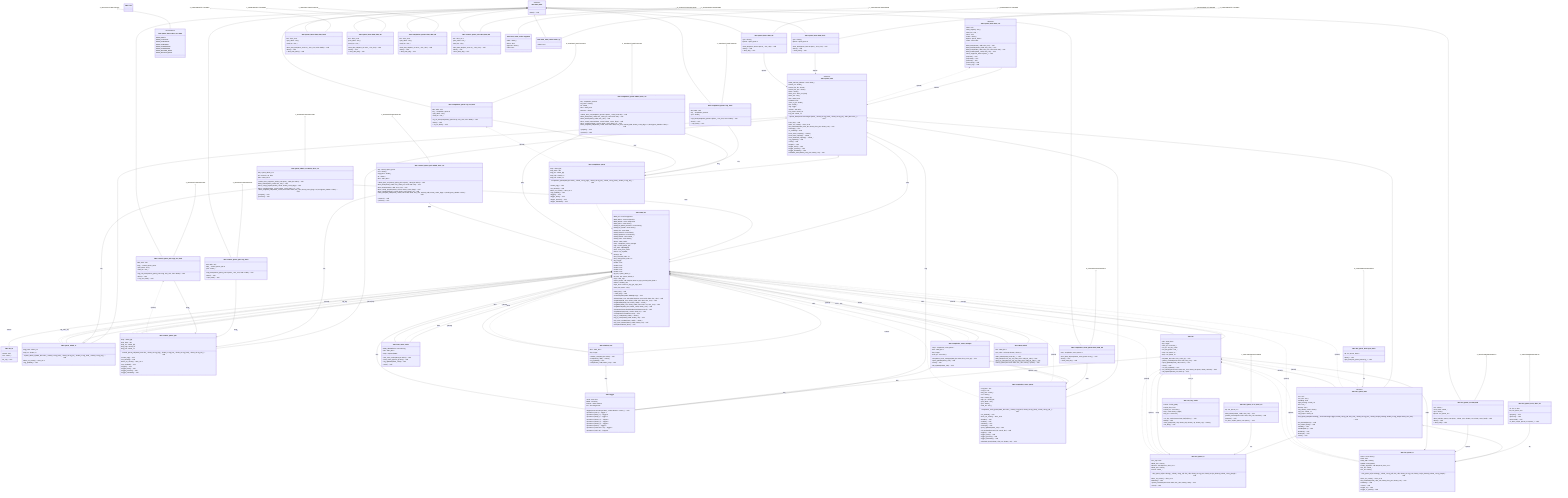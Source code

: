 classDiagram
    class C_0000386084317123652512["i40e::dma_base"]
    class C_0000386084317123652512 {
        <<abstract>>
        +done() : void*
    }
    class C_0000289207247874986057["i40e::int_ev"]
    class C_0000289207247874986057 {
        +int_ev() : void
        +armed : bool
        +vec : uint16_t
    }
    class C_0001003942791255495555["i40e::logger"]
    class C_0001003942791255495555 {
        +logger(const std::string & label_, nicbm::Runner * runner_) : void
        +operator<<(char c) : logger &
        +operator<<(int32_t c) : logger &
        +operator<<(uint8_t i) : logger &
        +operator<<(uint16_t i) : logger &
        +operator<<(uint32_t i) : logger &
        +operator<<(uint64_t i) : logger &
        +operator<<(bool c) : logger &
        +operator<<(const char * str) : logger &
        +operator<<(void * str) : logger &
        +endl : const char
        #label : std::string
        #runner : nicbm::Runner *
        #ss : std::stringstream
    }
    class C_0000919830575773330865["i40e::queue_base"]
    class C_0000919830575773330865 {
        <<abstract>>
        +queue_base(const std::string & qname_, uint32_t & reg_head_, uint32_t & reg_tail_, e810_bm & dev_) : void
        #ctxs_init() : void
        #desc_ctx_create() : desc_ctx &*
        #do_writeback(uint32_t first_idx, uint32_t first_pos, uint32_t cnt) : void
        #interrupt() : void
        +is_enabled() : bool
        #max_active_capacity() : uint32_t
        #max_fetch_capacity() : uint32_t
        #max_writeback_capacity() : uint32_t
        +reg_updated() : void
        +reset() : void
        #trigger() : void
        #trigger_fetch() : void
        #trigger_process() : void
        #trigger_writeback() : void
        #writeback_done(uint32_t first_pos, uint32_t cnt) : void
        #MAX_ACTIVE_DESCS : const uint32_t
        #active_cnt : uint32_t
        #active_first_idx : uint32_t
        #active_first_pos : uint32_t
        #base : uint64_t
        #desc_ctxs : desc_ctx *[128]
        #desc_len : size_t
        #dev : e810_bm &
        #enabled : bool
        +host_cq_pa : uint64_t
        #len : uint32_t
        +log : logger
        +qname : std::string
        #reg_head : uint32_t &
        #reg_tail : uint32_t &
    }
    class C_0001241611728661794294["i40e::queue_base::desc_ctx"]
    class C_0001241611728661794294 {
        <<abstract>>
        #data_fetch(uint64_t addr, size_t len) : void
        #data_fetched(uint64_t addr, size_t len) : void
        #data_write(uint64_t addr, size_t len, const void * buf) : void
        #data_written(uint64_t addr, size_t len) : void
        +desc_ctx(queue_base & queue_) : void
        +prepare() : void
        +prepared() : void
        +process() : void*
        +processed() : void
        +~desc_ctx() : void
        +data : void *
        +data_capacity : size_t
        +data_len : size_t
        +desc : void *
        +index : uint32_t
        #queue : queue_base &
        +state : enum state
    }
    class C_0000745729693198478003["i40e::queue_base::desc_ctx::state"]
    class C_0000745729693198478003 {
        <<enumeration>>
        DESC_EMPTY
        DESC_FETCHING
        DESC_PREPARING
        DESC_PREPARED
        DESC_PROCESSING
        DESC_PROCESSED
        DESC_WRITING_BACK
        DESC_WRITTEN_BACK
    }
    class C_0000611941175840043508["i40e::queue_base::dma_fetch"]
    class C_0000611941175840043508 {
        +dma_fetch(queue_base & queue_, size_t len) : void
        +done() : void
        +~dma_fetch() : void
        +pos : uint32_t
        #queue : queue_base &
    }
    class C_0001192002937225533140["i40e::queue_base::dma_wb"]
    class C_0001192002937225533140 {
        +dma_wb(queue_base & queue_, size_t len) : void
        +done() : void
        +~dma_wb() : void
        +pos : uint32_t
        #queue : queue_base &
    }
    class C_0000775142547048794812["i40e::queue_base::dma_data_fetch"]
    class C_0000775142547048794812 {
        +dma_data_fetch(desc_ctx & ctx_, size_t len, void * buffer) : void
        +done() : void
        +~dma_data_fetch() : void
        #ctx : desc_ctx &
        +part_offset : size_t
        +total_len : size_t
    }
    class C_0002024357221638127978["i40e::queue_base::dma_data_wb"]
    class C_0002024357221638127978 {
        +dma_data_wb(desc_ctx & ctx_, size_t len) : void
        +done() : void
        +~dma_data_wb() : void
        #ctx : desc_ctx &
        +part_offset : size_t
        +total_len : size_t
    }
    class C_0002003870449232317281["i40e::queue_admin_tx"]
    class C_0002003870449232317281 {
        +queue_admin_tx(e810_bm & dev_, uint64_t & reg_base_, uint32_t & reg_len_, uint32_t & reg_head_, uint32_t & reg_tail_) : void
        #desc_ctx_create() : desc_ctx &
        +reg_updated() : void
        #reg_base : uint64_t &
        #reg_len : uint32_t &
    }
    class C_0000526151086617649148["i40e::queue_admin_tx::admin_desc_ctx"]
    class C_0000526151086617649148 {
        +admin_desc_ctx(queue_admin_tx & queue_, e810_bm & dev) : void
        #data_written(uint64_t addr, size_t len) : void
        #desc_compl_prepare(uint16_t retval, uint16_t extra_flags) : void
        #desc_complete(uint16_t retval, uint16_t extra_flags = 0) : void
        #desc_complete_indir(uint16_t retval, const void * data, size_t len, uint16_t extra_flags = 0, bool ignore_datalen = false) : void
        +prepare() : void
        +process() : void
        #aq : queue_admin_tx &
        #d : struct ice_aq_desc *
        #dev : e810_bm &
    }
    class C_0000530677309574264448["i40e::completion_queue"]
    class C_0000530677309574264448 {
        +completion_queue(e810_bm & dev_, uint32_t & reg_high_, uint32_t & reg_low_, uint32_t & reg_head_, uint32_t & reg_tail_) : void
        +create_cqp() : void
        +ctx_fetched() : void
        #desc_ctx_create() : desc_ctx &
        +reg_updated() : void
        +trigger() : void
        +trigger_fetch() : void
        +trigger_process() : void
        +trigger_writeback() : void
        #cqe : uint64_t[8]
        #cqe_base : u64
        #cqp_ctx : uint64_t[8]
        #reg_high : uint32_t &
        #reg_low : uint32_t &
    }
    class C_0000924227832482089144["i40e::completion_queue::admin_desc_ctx"]
    class C_0000924227832482089144 {
        +admin_desc_ctx(completion_queue & queue_, e810_bm & dev) : void
        #data_write(uint64_t addr, size_t data_len, const void * buf) : void
        #data_written(uint64_t addr, size_t len) : void
        #desc_compl_prepare(uint16_t retval, uint16_t extra_flags) : void
        #desc_complete(uint16_t retval, uint16_t extra_flags = 0) : void
        #desc_complete_indir(uint16_t retval, const void * data, size_t len, u64 buf_addr, uint16_t extra_flags = 0, bool ignore_datalen = false) : void
        +prepare() : void
        +process() : void
        #aq : completion_queue &
        #cq_base : uint64_t
        #d : uint64_t *
        #dev : e810_bm &
        #wcursor : uint32_t
    }
    class C_0000289190385320360042["i40e::completion_queue::dma_data_wb"]
    class C_0000289190385320360042 {
        +dma_data_wb(desc_ctx & ctx_, size_t len) : void
        +done() : void
        +~dma_data_wb() : void
        #ctx : desc_ctx &
        +part_offset : size_t
        +total_len : size_t
    }
    class C_0001497667813054379307["i40e::completion_queue::cqe_fetch"]
    class C_0001497667813054379307 {
        +cqe_fetch(completion_queue & queue_, size_t len, void * buffer) : void
        +done() : void
        +~cqe_fetch() : void
        #buf_addr : void *
        #cq_ : completion_queue &
        +pos : uint32_t
    }
    class C_0001103294864601894106["i40e::completion_queue::cq_ctx_fetch"]
    class C_0001103294864601894106 {
        +cq_ctx_fetch(completion_queue & cq, size_t len, void * buffer) : void
        +done() : void
        +~cq_ctx_fetch() : void
        #buf_addr : void *
        #cq_ : completion_queue &
        +part_offset : size_t
        +total_len : size_t
    }
    class C_0000195475260203211066["i40e::control_queue_pair"]
    class C_0000195475260203211066 {
        +control_queue_pair(e810_bm & dev_, uint32_t & reg_high_, uint32_t & reg_low_, uint32_t & reg_head_, uint32_t & reg_tail_) : void
        +create_cqp() : void
        +ctx_fetched() : void
        #desc_ctx_create() : desc_ctx &
        +reg_updated() : void
        +trigger() : void
        +trigger_fetch() : void
        +trigger_process() : void
        +trigger_writeback() : void
        #cqe : uint64_t[8]
        #cqe_base : u64
        #cqp_ctx : uint64_t[8]
        #reg_high : uint32_t &
        #reg_low : uint32_t &
    }
    class C_0000803425317550470696["i40e::control_queue_pair::admin_desc_ctx"]
    class C_0000803425317550470696 {
        +admin_desc_ctx(control_queue_pair & queue_, e810_bm & dev) : void
        #data_write(uint64_t addr, size_t data_len, const void * buf) : void
        #data_written(uint64_t addr, size_t len) : void
        #desc_compl_prepare(uint16_t retval, uint16_t extra_flags) : void
        #desc_complete(uint16_t retval, uint16_t extra_flags = 0) : void
        #desc_complete_indir(uint16_t retval, const void * data, size_t len, u64 buf_addr, uint16_t extra_flags = 0, bool ignore_datalen = false) : void
        +prepare() : void
        +process() : void
        #aq : control_queue_pair &
        #cnt : uint32_t
        #cqp_base : uint64_t
        #d : uint64_t *
        #dev : e810_bm &
    }
    class C_0000232736345182519158["i40e::control_queue_pair::dma_data_wb"]
    class C_0000232736345182519158 {
        +dma_data_wb(desc_ctx & ctx_, size_t len) : void
        +done() : void
        +~dma_data_wb() : void
        #ctx : desc_ctx &
        +part_offset : size_t
        +total_len : size_t
    }
    class C_0001792372639563177743["i40e::control_queue_pair::cqe_fetch"]
    class C_0001792372639563177743 {
        +cqe_fetch(control_queue_pair & queue_, size_t len, void * buffer) : void
        +done() : void
        +~cqe_fetch() : void
        #buf_addr : void *
        #cqp_ : control_queue_pair &
        +pos : uint32_t
    }
    class C_0000960597573376293968["i40e::control_queue_pair::cqp_ctx_fetch"]
    class C_0000960597573376293968 {
        +cqp_ctx_fetch(control_queue_pair & cqp, size_t len, void * buffer) : void
        +done() : void
        +~cqp_ctx_fetch() : void
        #buf_addr : void *
        #cqp_ : control_queue_pair &
        +part_offset : size_t
        +total_len : size_t
    }
    class C_0001335912639478337919["i40e::completion_event_queue"]
    class C_0001335912639478337919 {
        +completion_event_queue(e810_bm & dev_, uint64_t ceq_base, uint32_t & reg_head_, uint32_t & reg_tail_) : void
        +ctx_fetched() : void
        +desc_ctx_create() : desc_ctx &
        +disable() : void
        +enable() : void
        +initialize() : void
        +interrupt() : void
        +qena_updated(uint16_t idx) : void
        +tail_updated(u32 msix_idx, u32 itr_idx) : void
        +trigger() : void
        +trigger_fetch() : void
        +trigger_process() : void
        +trigger_writeback() : void
        +writeback_done(uint32_t first_pos, uint32_t cnt) : void
        +ceq_base : u64
        +ceq_id : u32
        #ceq_size : uint64_t
        +cnt : uint32_t
        #cqe : uint64_t[8]
        #cqp_ctx : uint64_t[8]
        +part_offset : size_t
        +pos : uint32_t
        +total_len : size_t
    }
    class C_0001075818780252436545["i40e::completion_event_queue::dma_data_wb"]
    class C_0001075818780252436545 {
        +dma_data_wb(completion_event_queue & ceq_) : void
        +done() : void
        +~dma_data_wb() : void
        #ceq : completion_event_queue &
    }
    class C_0002230002073081656889["i40e::host_mem_cache"]
    class C_0002230002073081656889 {
        +host_mem_cache(e810_bm & dev) : void
        +issue_mem_op(mem_op & op) : void
        +reg_updated(uint64_t addr) : void
        +reset() : void
        #MAX_SEGMENTS : const uint16_t
        #dev : e810_bm &
        #segs : segment[4096]
    }
    class C_0002077940046411990756["i40e::host_mem_cache::segment"]
    class C_0002077940046411990756 {
        +addr : uint64_t
        +direct : bool
        +pgcount : uint16_t
        +valid : bool
    }
    class C_0001504307703237712490["i40e::host_mem_cache::mem_op"]
    class C_0001504307703237712490 {
        +failed : bool
    }
    class C_0000353990412923195528["i40e::lan_queue_base"]
    class C_0000353990412923195528 {
        <<abstract>>
        +lan_queue_base(lan & lanmgr_, const std::string & qtype, uint32_t & reg_tail, size_t idx_, uint32_t & reg_ena_, uint32_t & fpm_basereg, uint32_t & reg_intqctl, uint16_t ctx_size) : void
        #ctx_fetched(bool rx) : void
        #ctx_written_back() : void
        +disable() : void
        +enable(bool rx) : void
        #initialize() : void*
        #interrupt() : void
        +reset() : void
        +ctx : void *
        +ctx_size : size_t
        +enabling : bool
        +fpm_basereg : uint32_t &
        +idx : size_t
        #lanmgr : lan &
        +reg_dummy_head : uint32_t
        +reg_ena : uint32_t &
        +reg_intqctl : uint32_t &
    }
    class C_0001647595505869839315["i40e::lan_queue_base::qctx_fetch"]
    class C_0001647595505869839315 {
        +done() : void
        +qctx_fetch(lan_queue_base & lq_) : void
        +lq : lan_queue_base &
    }
    class C_0000752485586291469764["i40e::lan_queue_tx"]
    class C_0000752485586291469764 {
        +lan_queue_tx(lan & lanmgr_, uint32_t & reg_tail, size_t idx, uint32_t & reg_ena, uint32_t & fpm_basereg, uint32_t & reg_intqctl) : void
        #desc_ctx_create() : desc_ctx &
        #do_writeback(uint32_t first_idx, uint32_t first_pos, uint32_t cnt) : void
        #initialize() : void
        +reset() : void
        #trigger_tx() : void
        #trigger_tx_packet() : bool
        #MTU : const uint16_t
        #hwb : bool
        #hwb_addr : uint64_t
        #pktbuf : uint8_t[9024]
        #ready_segments : std::deque&lt;tx_desc_ctx *&gt;
        #tso_len : uint32_t
        #tso_off : uint32_t
    }
    class C_0001458958468719460719["i40e::lan_queue_tx::tx_desc_ctx"]
    class C_0001458958468719460719 {
        +prepare() : void
        +process() : void
        +processed() : void
        +tx_desc_ctx(lan_queue_tx & queue_) : void
        +d : ice_tx_desc *
        #tq : lan_queue_tx &
    }
    class C_0001823594872019141099["i40e::lan_queue_tx::dma_hwb"]
    class C_0001823594872019141099 {
        +dma_hwb(lan_queue_tx & queue_, uint32_t pos, uint32_t cnt, uint32_t next_head) : void
        +done() : void
        +~dma_hwb() : void
        +cnt : uint32_t
        +next_head : uint32_t
        +pos : uint32_t
        #queue : lan_queue_tx &
    }
    class C_0001319659230247428865["i40e::lan_queue_rx"]
    class C_0001319659230247428865 {
        +lan_queue_rx(lan & lanmgr_, uint32_t & reg_tail, size_t idx, uint32_t & reg_ena, uint32_t & fpm_basereg, uint32_t & reg_intqctl) : void
        #desc_ctx_create() : desc_ctx &
        #initialize() : void
        +packet_received(const void * data, size_t len, uint32_t hash) : void
        +reset() : void
        #crc_strip : bool
        #dbuff_size : uint16_t
        #dcache : std::deque&lt;rx_desc_ctx *&gt;
        #hbuff_size : uint16_t
        #rxmax : uint16_t
    }
    class C_0001178457511524015063["i40e::lan_queue_rx::rx_desc_ctx"]
    class C_0001178457511524015063 {
        #data_written(uint64_t addr, size_t len) : void
        +packet_received(const void * data, size_t len, bool last) : void
        +process() : void
        +rx_desc_ctx(lan_queue_rx & queue_) : void
        #rq : lan_queue_rx &
    }
    class C_0000991480968877122627["i40e::rss_key_cache"]
    class C_0000991480968877122627 {
        +rss_key_cache(const uint32_t (&)[13] key_) : void
        #build() : void
        +hash_ipv4(uint32_t sip, uint32_t dip, uint16_t sp, uint16_t dp) : uint32_t
        +set_dirty() : void
        #cache : uint32_t[288]
        #cache_dirty : bool
        #cache_len : const size_t
        #key : const uint32_t &lpar;&&rpar;[13]
        #key_len : const size_t
    }
    class C_0000612576104166672940["i40e::lan"]
    class C_0000612576104166672940 {
        +lan(e810_bm & dev, size_t num_qs) : void
        +packet_received(const void * data, size_t len) : void
        +qena_updated(uint16_t idx, bool rx) : void
        +reset() : void
        +rss_key_updated() : void
        #rss_steering(const void * data, size_t len, uint16_t & queue, uint32_t & hash) : bool
        +tail_updated(uint16_t idx, bool rx) : void
        #dev : e810_bm &
        #log : logger
        #num_qs : const size_t
        #rss_kc : rss_key_cache
        #rss_last_queue : size_t
        #rxqs : lan_queue_rx **
        #txqs : lan_queue_tx **
    }
    class C_0001242961382728679267["i40e::completion_event_manager"]
    class C_0001242961382728679267 {
        +completion_event_manager(e810_bm & dev, size_t num_qs) : void
        +qena_updated(uint16_t idx) : void
        +reset() : void
        +tail_updated(uint16_t idx) : void
        +ceqs : completion_event_queue **
        #dev : e810_bm &
        #log : logger
        #num_qs : const size_t
    }
    class C_0002062517402874902700["i40e::shadow_ram"]
    class C_0002062517402874902700 {
        +shadow_ram(e810_bm & dev) : void
        +read(uint16_t addr) : uint16_t
        +reg_updated() : void
        +write(uint16_t addr, uint16_t val) : void
        #dev : e810_bm &
        #log : logger
    }
    class C_0001686106494396747874["i40e::e810_switch"]
    class C_0001686106494396747874 {
        +e810_switch(e810_bm & dev_) : void
        +add_rule(struct ice_aqc_sw_rules_elem * add_sw_rules) : bool
        +print_sw_rule(struct ice_aqc_sw_rules_elem * add_sw_rules) : void$
        +select_queue(const void * data, size_t len, uint16_t * queue) : void
        -dev : e810_bm &
        -mac_rules : std::map&lt;uint64_t,uint16_t&gt;
    }
    class C_0000379814251055047434["i40e::e810_bm"]
    class C_0000379814251055047434 {
        +e810_bm() : void
        +~e810_bm() : void
        +DmaComplete(nicbm::DMAOp & op) : void
        +EthRx(uint8_t port, std::optional<uint16_t> queue, const void * data, size_t len) : void
        +RegRead(uint8_t bar, uint64_t addr, void * dest, size_t len) : void
        +RegRead32(uint8_t bar, uint64_t addr) : uint32_t
        +RegWrite(uint8_t bar, uint64_t addr, const void * src, size_t len) : void
        +RegWrite32(uint8_t bar, uint64_t addr, uint32_t val) : void
        +SetupIntro(struct SimbricksProtoPcieDevIntro & di) : void
        +SignalInterrupt(uint16_t vector, uint8_t itr) : void
        +Timed(nicbm::TimedEvent & ev) : void
        #reg_io_read(uint64_t addr) : uint32_t
        #reg_io_write(uint64_t addr, uint32_t val) : void
        #reg_mem_read32(uint64_t addr) : uint32_t
        #reg_mem_write32(uint64_t addr, uint32_t val) : void
        #reset(bool indicate_done) : void
        #BAR_IO : const unsigned int
        #BAR_MSIX : const unsigned int
        #BAR_REGS : const unsigned int
        #MAX_MTU : const uint16_t
        #NUM_FD_BEST_EFFORT : const uint16_t
        #NUM_FD_GUAR : const uint16_t
        #NUM_ITR : const uint8_t
        #NUM_PFINTS : const uint32_t
        #NUM_QUEUES : const uint32_t
        #NUM_RXDID : const uint32_t
        #NUM_VSIS : const uint32_t
        #bcam : e810_switch
        #cem : completion_event_manager
        #cqp : control_queue_pair
        #ctx_addr : u8[2048][22]
        #hmc : host_mem_cache
        #intevs : int_ev[2048]
        #lanmgr : lan
        #last_returned_node : int
        #last_used_parent_node : int
        #log : logger
        #node1 : bool
        #node3 : bool
        #node4 : bool
        #node5 : bool
        #node6 : bool
        #pf_atq : queue_admin_tx
        #pf_mbx_atq : queue_admin_tx
        #regs : i40e_regs
        #sched_nodes : std::map&lt;int,struct ice_aqc_txsched_elem_data *&gt;
        #shram : shadow_ram
        #topo_elem : struct ice_aqc_get_topo_elem
        #vsi0_first_queue : size_t
    }
    class C_0000478844463769291504["i40e::cem"]
    class C_0000478844463769291504 {
    }
    C_0000919830575773330865 o-- C_0001003942791255495555 : +log
    C_0000919830575773330865 --> C_0000379814251055047434 : #dev
    C_0000919830575773330865 ()-- C_0001241611728661794294 : 
    C_0001241611728661794294 --> C_0000919830575773330865 : #queue
    C_0001241611728661794294 <.. C_0000919830575773330865 : +[friend]
    C_0001241611728661794294 ()-- C_0000745729693198478003 : 
    C_0000919830575773330865 ()-- C_0000611941175840043508 : 
    C_0000611941175840043508 --> C_0000919830575773330865 : #queue
    C_0000386084317123652512 <|-- C_0000611941175840043508
    C_0000919830575773330865 ()-- C_0001192002937225533140 : 
    C_0001192002937225533140 --> C_0000919830575773330865 : #queue
    C_0000386084317123652512 <|-- C_0001192002937225533140
    C_0000919830575773330865 ()-- C_0000775142547048794812 : 
    C_0000386084317123652512 <|-- C_0000775142547048794812
    C_0000919830575773330865 ()-- C_0002024357221638127978 : 
    C_0000386084317123652512 <|-- C_0002024357221638127978
    C_0002003870449232317281 ..> C_0000379814251055047434 : 
    C_0000919830575773330865 <|-- C_0002003870449232317281
    C_0002003870449232317281 ()-- C_0000526151086617649148 : 
    C_0000526151086617649148 --> C_0002003870449232317281 : #aq
    C_0000526151086617649148 --> C_0000379814251055047434 : #dev
    C_0000530677309574264448 ..> C_0000379814251055047434 : 
    C_0000919830575773330865 <|-- C_0000530677309574264448
    C_0000530677309574264448 ()-- C_0000924227832482089144 : 
    C_0000924227832482089144 --> C_0000530677309574264448 : #aq
    C_0000924227832482089144 --> C_0000379814251055047434 : #dev
    C_0000530677309574264448 ()-- C_0000289190385320360042 : 
    C_0000386084317123652512 <|-- C_0000289190385320360042
    C_0000530677309574264448 ()-- C_0001497667813054379307 : 
    C_0001497667813054379307 --> C_0000530677309574264448 : #cq_
    C_0000386084317123652512 <|-- C_0001497667813054379307
    C_0000530677309574264448 ()-- C_0001103294864601894106 : 
    C_0001103294864601894106 --> C_0000530677309574264448 : #cq_
    C_0001103294864601894106 <.. C_0000530677309574264448 : +[friend]
    C_0000386084317123652512 <|-- C_0001103294864601894106
    C_0000195475260203211066 ..> C_0000379814251055047434 : 
    C_0000919830575773330865 <|-- C_0000195475260203211066
    C_0000195475260203211066 ()-- C_0000803425317550470696 : 
    C_0000803425317550470696 --> C_0000195475260203211066 : #aq
    C_0000803425317550470696 --> C_0000379814251055047434 : #dev
    C_0000195475260203211066 ()-- C_0000232736345182519158 : 
    C_0000386084317123652512 <|-- C_0000232736345182519158
    C_0000195475260203211066 ()-- C_0001792372639563177743 : 
    C_0001792372639563177743 --> C_0000195475260203211066 : #cqp_
    C_0000386084317123652512 <|-- C_0001792372639563177743
    C_0000195475260203211066 ()-- C_0000960597573376293968 : 
    C_0000960597573376293968 --> C_0000195475260203211066 : #cqp_
    C_0000960597573376293968 <.. C_0000195475260203211066 : +[friend]
    C_0000386084317123652512 <|-- C_0000960597573376293968
    C_0001335912639478337919 ..> C_0000379814251055047434 : 
    C_0000919830575773330865 <|-- C_0001335912639478337919
    C_0001335912639478337919 ()-- C_0001075818780252436545 : 
    C_0001075818780252436545 --> C_0001335912639478337919 : #ceq
    C_0000386084317123652512 <|-- C_0001075818780252436545
    C_0002230002073081656889 --> C_0000379814251055047434 : #dev
    C_0002230002073081656889 ()-- C_0002077940046411990756 : 
    C_0002230002073081656889 ()-- C_0001504307703237712490 : 
    C_0000386084317123652512 <|-- C_0001504307703237712490
    C_0000353990412923195528 --> C_0000612576104166672940 : #lanmgr
    C_0000919830575773330865 <|-- C_0000353990412923195528
    C_0000353990412923195528 ()-- C_0001647595505869839315 : 
    C_0001647595505869839315 --> C_0000353990412923195528 : +lq
    C_0000752485586291469764 ..> C_0000612576104166672940 : 
    C_0000353990412923195528 <|-- C_0000752485586291469764
    C_0000752485586291469764 ()-- C_0001458958468719460719 : 
    C_0001458958468719460719 --> C_0000752485586291469764 : #tq
    C_0000752485586291469764 ()-- C_0001823594872019141099 : 
    C_0001823594872019141099 --> C_0000752485586291469764 : #queue
    C_0000386084317123652512 <|-- C_0001823594872019141099
    C_0001319659230247428865 ..> C_0000612576104166672940 : 
    C_0000353990412923195528 <|-- C_0001319659230247428865
    C_0001319659230247428865 ()-- C_0001178457511524015063 : 
    C_0001178457511524015063 --> C_0001319659230247428865 : #rq
    C_0000612576104166672940 --> C_0000379814251055047434 : #dev
    C_0000612576104166672940 o-- C_0001003942791255495555 : #log
    C_0000612576104166672940 o-- C_0000991480968877122627 : #rss_kc
    C_0000612576104166672940 --> C_0001319659230247428865 : #rxqs
    C_0000612576104166672940 --> C_0000752485586291469764 : #txqs
    C_0000612576104166672940 <.. C_0001319659230247428865 : +[friend]
    C_0000612576104166672940 <.. C_0000752485586291469764 : +[friend]
    C_0000612576104166672940 <.. C_0000353990412923195528 : +[friend]
    C_0001242961382728679267 --> C_0000379814251055047434 : #dev
    C_0001242961382728679267 o-- C_0001003942791255495555 : #log
    C_0001242961382728679267 --> C_0001335912639478337919 : +ceqs
    C_0001242961382728679267 <.. C_0001335912639478337919 : +[friend]
    C_0002062517402874902700 --> C_0000379814251055047434 : #dev
    C_0002062517402874902700 o-- C_0001003942791255495555 : #log
    C_0001686106494396747874 --> C_0000379814251055047434 : -dev
    C_0000379814251055047434 o-- C_0001003942791255495555 : #log
    C_0000379814251055047434 o-- C_0002003870449232317281 : #pf_atq
    C_0000379814251055047434 o-- C_0002003870449232317281 : #pf_mbx_atq
    C_0000379814251055047434 o-- C_0002230002073081656889 : #hmc
    C_0000379814251055047434 o-- C_0000195475260203211066 : #cqp
    C_0000379814251055047434 o-- C_0002062517402874902700 : #shram
    C_0000379814251055047434 o-- C_0000612576104166672940 : #lanmgr
    C_0000379814251055047434 o-- C_0001242961382728679267 : #cem
    C_0000379814251055047434 o-- C_0001686106494396747874 : #bcam
    C_0000379814251055047434 o-- C_0000289207247874986057 : #intevs
    C_0000379814251055047434 <.. C_0002062517402874902700 : +[friend]
    C_0000379814251055047434 <.. C_0000752485586291469764 : +[friend]
    C_0000379814251055047434 <.. C_0001319659230247428865 : +[friend]
    C_0000379814251055047434 <.. C_0000353990412923195528 : +[friend]
    C_0000379814251055047434 <.. C_0001242961382728679267 : +[friend]
    C_0000379814251055047434 <.. C_0000612576104166672940 : +[friend]
    C_0000379814251055047434 <.. C_0001335912639478337919 : +[friend]
    C_0000379814251055047434 <.. C_0000195475260203211066 : +[friend]
    C_0000379814251055047434 <.. C_0002230002073081656889 : +[friend]
    C_0000379814251055047434 <.. C_0002003870449232317281 : +[friend]

%% Generated with clang-uml, version 0.0.0-unknown
%% LLVM version clang version 17.0.6